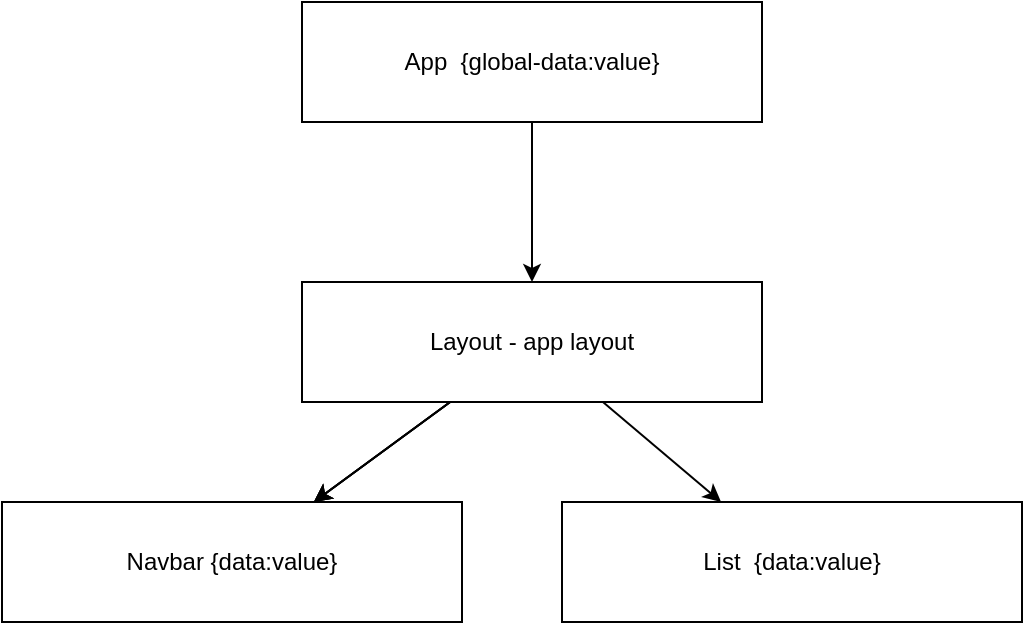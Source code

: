 <mxfile>
    <diagram id="wTt0gNObyo67Dp9j6otB" name="Page-1">
        <mxGraphModel dx="947" dy="552" grid="1" gridSize="10" guides="1" tooltips="1" connect="1" arrows="1" fold="1" page="1" pageScale="1" pageWidth="850" pageHeight="1100" math="0" shadow="0">
            <root>
                <mxCell id="0"/>
                <mxCell id="1" parent="0"/>
                <mxCell id="4" value="" style="edgeStyle=none;html=1;" parent="1" source="2" target="3" edge="1">
                    <mxGeometry relative="1" as="geometry"/>
                </mxCell>
                <mxCell id="2" value="App&amp;nbsp;&amp;nbsp;{global-data:value}" style="rounded=0;whiteSpace=wrap;html=1;" parent="1" vertex="1">
                    <mxGeometry x="250" y="60" width="230" height="60" as="geometry"/>
                </mxCell>
                <mxCell id="6" value="" style="edgeStyle=none;html=1;" parent="1" source="3" target="5" edge="1">
                    <mxGeometry relative="1" as="geometry"/>
                </mxCell>
                <mxCell id="7" value="" style="edgeStyle=none;html=1;" parent="1" source="3" target="5" edge="1">
                    <mxGeometry relative="1" as="geometry"/>
                </mxCell>
                <mxCell id="8" value="" style="edgeStyle=none;html=1;" parent="1" source="3" target="5" edge="1">
                    <mxGeometry relative="1" as="geometry"/>
                </mxCell>
                <mxCell id="10" value="" style="edgeStyle=none;html=1;" parent="1" source="3" target="9" edge="1">
                    <mxGeometry relative="1" as="geometry"/>
                </mxCell>
                <mxCell id="3" value="Layout - app layout" style="rounded=0;whiteSpace=wrap;html=1;" parent="1" vertex="1">
                    <mxGeometry x="250" y="200" width="230" height="60" as="geometry"/>
                </mxCell>
                <mxCell id="5" value="Navbar&amp;nbsp;{data:value}" style="rounded=0;whiteSpace=wrap;html=1;" parent="1" vertex="1">
                    <mxGeometry x="100" y="310" width="230" height="60" as="geometry"/>
                </mxCell>
                <mxCell id="9" value="List&amp;nbsp;&amp;nbsp;{data:value}" style="rounded=0;whiteSpace=wrap;html=1;" parent="1" vertex="1">
                    <mxGeometry x="380" y="310" width="230" height="60" as="geometry"/>
                </mxCell>
            </root>
        </mxGraphModel>
    </diagram>
</mxfile>